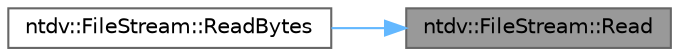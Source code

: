 digraph "ntdv::FileStream::Read"
{
 // LATEX_PDF_SIZE
  bgcolor="transparent";
  edge [fontname=Helvetica,fontsize=10,labelfontname=Helvetica,labelfontsize=10];
  node [fontname=Helvetica,fontsize=10,shape=box,height=0.2,width=0.4];
  rankdir="RL";
  Node1 [id="Node000001",label="ntdv::FileStream::Read",height=0.2,width=0.4,color="gray40", fillcolor="grey60", style="filled", fontcolor="black",tooltip=" "];
  Node1 -> Node2 [id="edge1_Node000001_Node000002",dir="back",color="steelblue1",style="solid",tooltip=" "];
  Node2 [id="Node000002",label="ntdv::FileStream::ReadBytes",height=0.2,width=0.4,color="grey40", fillcolor="white", style="filled",URL="$classntdv_1_1_file_stream.html#a28d41603ff8f29176cab1665e8949d38",tooltip=" "];
}
